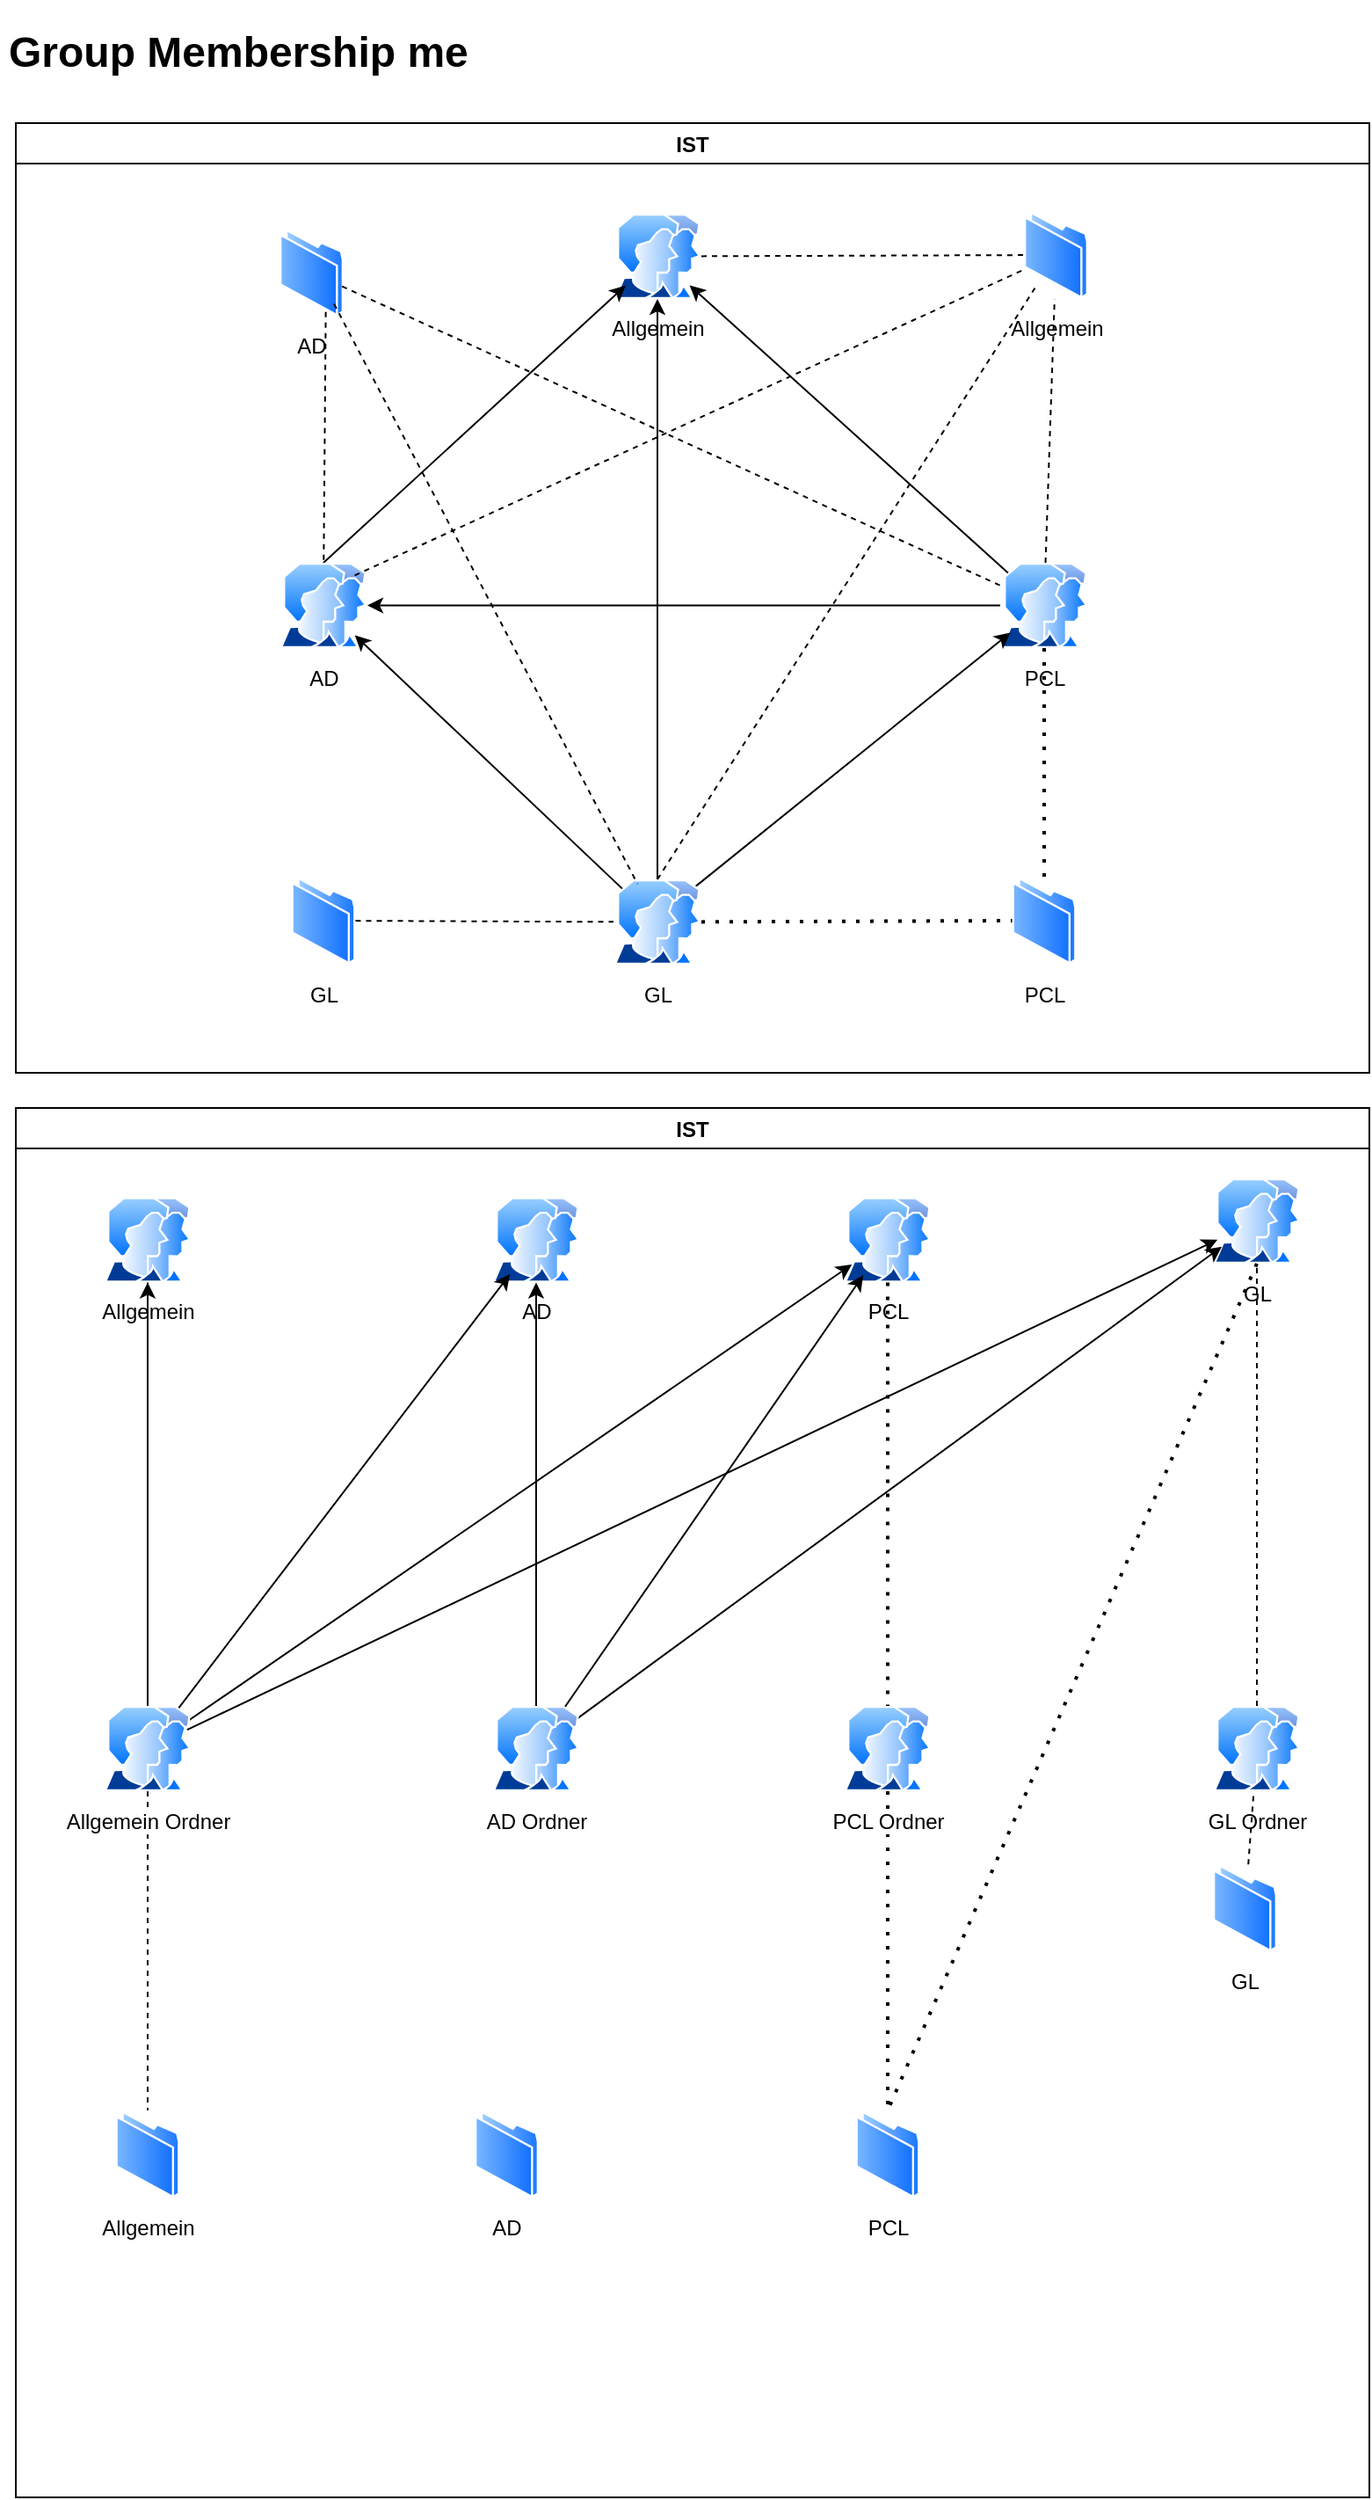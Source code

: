 <mxfile version="16.4.5" type="github">
  <diagram id="XMKOl0biVKWI42RTtHRF" name="Page-1">
    <mxGraphModel dx="1424" dy="789" grid="1" gridSize="10" guides="1" tooltips="1" connect="1" arrows="1" fold="1" page="1" pageScale="1" pageWidth="827" pageHeight="1169" math="0" shadow="0">
      <root>
        <mxCell id="0" />
        <mxCell id="1" parent="0" />
        <mxCell id="JzsrKP5LPSq8Ja_fr5tb-12" value="&lt;h1&gt;Group Membership me&lt;/h1&gt;" style="text;html=1;strokeColor=none;fillColor=none;spacing=5;spacingTop=-20;whiteSpace=wrap;overflow=hidden;rounded=0;" parent="1" vertex="1">
          <mxGeometry x="20" y="20" width="270" height="120" as="geometry" />
        </mxCell>
        <mxCell id="JzsrKP5LPSq8Ja_fr5tb-55" value="IST" style="swimlane;" parent="1" vertex="1">
          <mxGeometry x="29" y="640" width="770" height="790" as="geometry" />
        </mxCell>
        <mxCell id="JzsrKP5LPSq8Ja_fr5tb-14" value="AD" style="aspect=fixed;perimeter=ellipsePerimeter;html=1;align=center;shadow=0;dashed=0;spacingTop=3;image;image=img/lib/active_directory/folder.svg;" parent="JzsrKP5LPSq8Ja_fr5tb-55" vertex="1">
          <mxGeometry x="261" y="570" width="36.5" height="50" as="geometry" />
        </mxCell>
        <mxCell id="JzsrKP5LPSq8Ja_fr5tb-3" value="AD" style="aspect=fixed;perimeter=ellipsePerimeter;html=1;align=center;shadow=0;dashed=0;spacingTop=3;image;image=img/lib/active_directory/user_accounts.svg;" parent="JzsrKP5LPSq8Ja_fr5tb-55" vertex="1">
          <mxGeometry x="271" y="50.75" width="50" height="48.5" as="geometry" />
        </mxCell>
        <mxCell id="JzsrKP5LPSq8Ja_fr5tb-1" value="&lt;div&gt;Allgemein&lt;/div&gt;" style="aspect=fixed;perimeter=ellipsePerimeter;html=1;align=center;shadow=0;dashed=0;spacingTop=3;image;image=img/lib/active_directory/user_accounts.svg;" parent="JzsrKP5LPSq8Ja_fr5tb-55" vertex="1">
          <mxGeometry x="50" y="50.75" width="50" height="48.5" as="geometry" />
        </mxCell>
        <mxCell id="JzsrKP5LPSq8Ja_fr5tb-13" value="Allgemein" style="aspect=fixed;perimeter=ellipsePerimeter;html=1;align=center;shadow=0;dashed=0;spacingTop=3;image;image=img/lib/active_directory/folder.svg;" parent="JzsrKP5LPSq8Ja_fr5tb-55" vertex="1">
          <mxGeometry x="56.75" y="570" width="36.5" height="50" as="geometry" />
        </mxCell>
        <mxCell id="JzsrKP5LPSq8Ja_fr5tb-19" value="" style="endArrow=none;dashed=1;html=1;rounded=0;startArrow=none;" parent="JzsrKP5LPSq8Ja_fr5tb-55" source="Ohm8OhS-Vm-JdbQi1ejx-1" target="JzsrKP5LPSq8Ja_fr5tb-13" edge="1">
          <mxGeometry width="50" height="50" relative="1" as="geometry">
            <mxPoint x="179" y="230" as="sourcePoint" />
            <mxPoint x="229" y="180" as="targetPoint" />
          </mxGeometry>
        </mxCell>
        <mxCell id="JzsrKP5LPSq8Ja_fr5tb-4" value="GL" style="aspect=fixed;perimeter=ellipsePerimeter;html=1;align=center;shadow=0;dashed=0;spacingTop=3;image;image=img/lib/active_directory/user_accounts.svg;" parent="JzsrKP5LPSq8Ja_fr5tb-55" vertex="1">
          <mxGeometry x="681" y="40" width="50" height="48.5" as="geometry" />
        </mxCell>
        <mxCell id="JzsrKP5LPSq8Ja_fr5tb-2" value="&lt;div&gt;PCL&lt;/div&gt;" style="aspect=fixed;perimeter=ellipsePerimeter;html=1;align=center;shadow=0;dashed=0;spacingTop=3;image;image=img/lib/active_directory/user_accounts.svg;" parent="JzsrKP5LPSq8Ja_fr5tb-55" vertex="1">
          <mxGeometry x="471" y="50.75" width="50" height="48.5" as="geometry" />
        </mxCell>
        <mxCell id="JzsrKP5LPSq8Ja_fr5tb-16" value="GL" style="aspect=fixed;perimeter=ellipsePerimeter;html=1;align=center;shadow=0;dashed=0;spacingTop=3;image;image=img/lib/active_directory/folder.svg;" parent="JzsrKP5LPSq8Ja_fr5tb-55" vertex="1">
          <mxGeometry x="681" y="430" width="36.5" height="50" as="geometry" />
        </mxCell>
        <mxCell id="JzsrKP5LPSq8Ja_fr5tb-20" value="" style="endArrow=none;dashed=1;html=1;rounded=0;startArrow=none;" parent="JzsrKP5LPSq8Ja_fr5tb-55" source="Ohm8OhS-Vm-JdbQi1ejx-25" target="JzsrKP5LPSq8Ja_fr5tb-4" edge="1">
          <mxGeometry width="50" height="50" relative="1" as="geometry">
            <mxPoint x="620" y="219.25" as="sourcePoint" />
            <mxPoint x="670" y="169.25" as="targetPoint" />
          </mxGeometry>
        </mxCell>
        <mxCell id="JzsrKP5LPSq8Ja_fr5tb-15" value="PCL" style="aspect=fixed;perimeter=ellipsePerimeter;html=1;align=center;shadow=0;dashed=0;spacingTop=3;image;image=img/lib/active_directory/folder.svg;" parent="JzsrKP5LPSq8Ja_fr5tb-55" vertex="1">
          <mxGeometry x="477.75" y="570" width="36.5" height="50" as="geometry" />
        </mxCell>
        <mxCell id="JzsrKP5LPSq8Ja_fr5tb-23" value="" style="endArrow=none;dashed=1;html=1;dashPattern=1 3;strokeWidth=2;rounded=0;exitX=0.5;exitY=1;exitDx=0;exitDy=0;entryX=0.5;entryY=0;entryDx=0;entryDy=0;startArrow=none;" parent="JzsrKP5LPSq8Ja_fr5tb-55" source="Ohm8OhS-Vm-JdbQi1ejx-24" target="JzsrKP5LPSq8Ja_fr5tb-15" edge="1">
          <mxGeometry width="50" height="50" relative="1" as="geometry">
            <mxPoint x="220" y="230" as="sourcePoint" />
            <mxPoint x="270" y="180" as="targetPoint" />
          </mxGeometry>
        </mxCell>
        <mxCell id="JzsrKP5LPSq8Ja_fr5tb-28" value="" style="endArrow=none;dashed=1;html=1;dashPattern=1 3;strokeWidth=2;rounded=0;entryX=0.5;entryY=0;entryDx=0;entryDy=0;exitX=0.5;exitY=1;exitDx=0;exitDy=0;" parent="JzsrKP5LPSq8Ja_fr5tb-55" source="JzsrKP5LPSq8Ja_fr5tb-4" target="JzsrKP5LPSq8Ja_fr5tb-15" edge="1">
          <mxGeometry width="50" height="50" relative="1" as="geometry">
            <mxPoint x="595" y="308.5" as="sourcePoint" />
            <mxPoint x="595" y="420" as="targetPoint" />
          </mxGeometry>
        </mxCell>
        <mxCell id="Ohm8OhS-Vm-JdbQi1ejx-34" style="edgeStyle=none;rounded=0;orthogonalLoop=1;jettySize=auto;html=1;" edge="1" parent="JzsrKP5LPSq8Ja_fr5tb-55" source="Ohm8OhS-Vm-JdbQi1ejx-2" target="JzsrKP5LPSq8Ja_fr5tb-3">
          <mxGeometry relative="1" as="geometry" />
        </mxCell>
        <mxCell id="Ohm8OhS-Vm-JdbQi1ejx-35" style="edgeStyle=none;rounded=0;orthogonalLoop=1;jettySize=auto;html=1;" edge="1" parent="JzsrKP5LPSq8Ja_fr5tb-55" source="Ohm8OhS-Vm-JdbQi1ejx-2" target="JzsrKP5LPSq8Ja_fr5tb-2">
          <mxGeometry relative="1" as="geometry" />
        </mxCell>
        <mxCell id="Ohm8OhS-Vm-JdbQi1ejx-36" style="edgeStyle=none;rounded=0;orthogonalLoop=1;jettySize=auto;html=1;" edge="1" parent="JzsrKP5LPSq8Ja_fr5tb-55" source="Ohm8OhS-Vm-JdbQi1ejx-2" target="JzsrKP5LPSq8Ja_fr5tb-4">
          <mxGeometry relative="1" as="geometry" />
        </mxCell>
        <mxCell id="Ohm8OhS-Vm-JdbQi1ejx-2" value="&lt;div&gt;AD Ordner&lt;/div&gt;&lt;div&gt;&lt;br&gt;&lt;/div&gt;" style="aspect=fixed;perimeter=ellipsePerimeter;html=1;align=center;shadow=0;dashed=0;spacingTop=3;image;image=img/lib/active_directory/user_accounts.svg;" vertex="1" parent="JzsrKP5LPSq8Ja_fr5tb-55">
          <mxGeometry x="271" y="340" width="50" height="48.5" as="geometry" />
        </mxCell>
        <mxCell id="Ohm8OhS-Vm-JdbQi1ejx-30" style="rounded=0;orthogonalLoop=1;jettySize=auto;html=1;" edge="1" parent="JzsrKP5LPSq8Ja_fr5tb-55" source="Ohm8OhS-Vm-JdbQi1ejx-1" target="JzsrKP5LPSq8Ja_fr5tb-3">
          <mxGeometry relative="1" as="geometry" />
        </mxCell>
        <mxCell id="Ohm8OhS-Vm-JdbQi1ejx-31" style="edgeStyle=none;rounded=0;orthogonalLoop=1;jettySize=auto;html=1;" edge="1" parent="JzsrKP5LPSq8Ja_fr5tb-55" source="Ohm8OhS-Vm-JdbQi1ejx-1" target="JzsrKP5LPSq8Ja_fr5tb-1">
          <mxGeometry relative="1" as="geometry" />
        </mxCell>
        <mxCell id="Ohm8OhS-Vm-JdbQi1ejx-32" style="edgeStyle=none;rounded=0;orthogonalLoop=1;jettySize=auto;html=1;" edge="1" parent="JzsrKP5LPSq8Ja_fr5tb-55" source="Ohm8OhS-Vm-JdbQi1ejx-1" target="JzsrKP5LPSq8Ja_fr5tb-2">
          <mxGeometry relative="1" as="geometry" />
        </mxCell>
        <mxCell id="Ohm8OhS-Vm-JdbQi1ejx-33" style="edgeStyle=none;rounded=0;orthogonalLoop=1;jettySize=auto;html=1;" edge="1" parent="JzsrKP5LPSq8Ja_fr5tb-55" source="Ohm8OhS-Vm-JdbQi1ejx-1" target="JzsrKP5LPSq8Ja_fr5tb-4">
          <mxGeometry relative="1" as="geometry" />
        </mxCell>
        <mxCell id="Ohm8OhS-Vm-JdbQi1ejx-1" value="&lt;div&gt;Allgemein Ordner&lt;br&gt;&lt;/div&gt;" style="aspect=fixed;perimeter=ellipsePerimeter;html=1;align=center;shadow=0;dashed=0;spacingTop=3;image;image=img/lib/active_directory/user_accounts.svg;" vertex="1" parent="JzsrKP5LPSq8Ja_fr5tb-55">
          <mxGeometry x="50" y="340" width="50" height="48.5" as="geometry" />
        </mxCell>
        <mxCell id="Ohm8OhS-Vm-JdbQi1ejx-26" value="" style="endArrow=none;dashed=1;html=1;rounded=0;" edge="1" parent="JzsrKP5LPSq8Ja_fr5tb-55" source="JzsrKP5LPSq8Ja_fr5tb-1" target="Ohm8OhS-Vm-JdbQi1ejx-1">
          <mxGeometry width="50" height="50" relative="1" as="geometry">
            <mxPoint x="104" y="739.25" as="sourcePoint" />
            <mxPoint x="104" y="1288.5" as="targetPoint" />
          </mxGeometry>
        </mxCell>
        <mxCell id="Ohm8OhS-Vm-JdbQi1ejx-24" value="&lt;div&gt;PCL Ordner&lt;br&gt;&lt;/div&gt;" style="aspect=fixed;perimeter=ellipsePerimeter;html=1;align=center;shadow=0;dashed=0;spacingTop=3;image;image=img/lib/active_directory/user_accounts.svg;" vertex="1" parent="JzsrKP5LPSq8Ja_fr5tb-55">
          <mxGeometry x="471" y="340" width="50" height="48.5" as="geometry" />
        </mxCell>
        <mxCell id="Ohm8OhS-Vm-JdbQi1ejx-27" value="" style="endArrow=none;dashed=1;html=1;dashPattern=1 3;strokeWidth=2;rounded=0;exitX=0.5;exitY=1;exitDx=0;exitDy=0;entryX=0.5;entryY=0;entryDx=0;entryDy=0;" edge="1" parent="JzsrKP5LPSq8Ja_fr5tb-55" source="JzsrKP5LPSq8Ja_fr5tb-2" target="Ohm8OhS-Vm-JdbQi1ejx-24">
          <mxGeometry width="50" height="50" relative="1" as="geometry">
            <mxPoint x="525" y="739.25" as="sourcePoint" />
            <mxPoint x="518.25" y="1070" as="targetPoint" />
          </mxGeometry>
        </mxCell>
        <mxCell id="Ohm8OhS-Vm-JdbQi1ejx-25" value="&lt;div&gt;GL Ordner&lt;/div&gt;" style="aspect=fixed;perimeter=ellipsePerimeter;html=1;align=center;shadow=0;dashed=0;spacingTop=3;image;image=img/lib/active_directory/user_accounts.svg;" vertex="1" parent="JzsrKP5LPSq8Ja_fr5tb-55">
          <mxGeometry x="681" y="340" width="50" height="48.5" as="geometry" />
        </mxCell>
        <mxCell id="Ohm8OhS-Vm-JdbQi1ejx-28" value="" style="endArrow=none;dashed=1;html=1;rounded=0;" edge="1" parent="JzsrKP5LPSq8Ja_fr5tb-55" source="JzsrKP5LPSq8Ja_fr5tb-16" target="Ohm8OhS-Vm-JdbQi1ejx-25">
          <mxGeometry width="50" height="50" relative="1" as="geometry">
            <mxPoint x="728.66" y="1070.006" as="sourcePoint" />
            <mxPoint x="734.627" y="728.497" as="targetPoint" />
          </mxGeometry>
        </mxCell>
        <mxCell id="JzsrKP5LPSq8Ja_fr5tb-83" value="&lt;div&gt;Allgemein&lt;/div&gt;" style="aspect=fixed;perimeter=ellipsePerimeter;html=1;align=center;shadow=0;dashed=0;spacingTop=3;image;image=img/lib/active_directory/user_accounts.svg;" parent="1" vertex="1">
          <mxGeometry x="369" y="131.5" width="50" height="48.5" as="geometry" />
        </mxCell>
        <mxCell id="JzsrKP5LPSq8Ja_fr5tb-84" style="edgeStyle=none;rounded=0;orthogonalLoop=1;jettySize=auto;html=1;" parent="1" source="JzsrKP5LPSq8Ja_fr5tb-86" target="JzsrKP5LPSq8Ja_fr5tb-83" edge="1">
          <mxGeometry relative="1" as="geometry" />
        </mxCell>
        <mxCell id="JzsrKP5LPSq8Ja_fr5tb-85" style="edgeStyle=none;rounded=0;orthogonalLoop=1;jettySize=auto;html=1;" parent="1" source="JzsrKP5LPSq8Ja_fr5tb-86" target="JzsrKP5LPSq8Ja_fr5tb-88" edge="1">
          <mxGeometry relative="1" as="geometry" />
        </mxCell>
        <mxCell id="JzsrKP5LPSq8Ja_fr5tb-86" value="&lt;div&gt;PCL&lt;/div&gt;" style="aspect=fixed;perimeter=ellipsePerimeter;html=1;align=center;shadow=0;dashed=0;spacingTop=3;image;image=img/lib/active_directory/user_accounts.svg;" parent="1" vertex="1">
          <mxGeometry x="589" y="330" width="50" height="48.5" as="geometry" />
        </mxCell>
        <mxCell id="JzsrKP5LPSq8Ja_fr5tb-87" style="rounded=0;orthogonalLoop=1;jettySize=auto;html=1;exitX=0.5;exitY=0;exitDx=0;exitDy=0;" parent="1" source="JzsrKP5LPSq8Ja_fr5tb-88" target="JzsrKP5LPSq8Ja_fr5tb-83" edge="1">
          <mxGeometry relative="1" as="geometry" />
        </mxCell>
        <mxCell id="JzsrKP5LPSq8Ja_fr5tb-88" value="AD" style="aspect=fixed;perimeter=ellipsePerimeter;html=1;align=center;shadow=0;dashed=0;spacingTop=3;image;image=img/lib/active_directory/user_accounts.svg;" parent="1" vertex="1">
          <mxGeometry x="179" y="330" width="50" height="48.5" as="geometry" />
        </mxCell>
        <mxCell id="JzsrKP5LPSq8Ja_fr5tb-89" style="rounded=0;orthogonalLoop=1;jettySize=auto;html=1;" parent="1" source="JzsrKP5LPSq8Ja_fr5tb-92" target="JzsrKP5LPSq8Ja_fr5tb-83" edge="1">
          <mxGeometry relative="1" as="geometry" />
        </mxCell>
        <mxCell id="JzsrKP5LPSq8Ja_fr5tb-90" style="edgeStyle=none;rounded=0;orthogonalLoop=1;jettySize=auto;html=1;" parent="1" source="JzsrKP5LPSq8Ja_fr5tb-92" target="JzsrKP5LPSq8Ja_fr5tb-88" edge="1">
          <mxGeometry relative="1" as="geometry" />
        </mxCell>
        <mxCell id="JzsrKP5LPSq8Ja_fr5tb-91" style="edgeStyle=none;rounded=0;orthogonalLoop=1;jettySize=auto;html=1;exitX=1;exitY=0;exitDx=0;exitDy=0;" parent="1" source="JzsrKP5LPSq8Ja_fr5tb-92" target="JzsrKP5LPSq8Ja_fr5tb-86" edge="1">
          <mxGeometry relative="1" as="geometry" />
        </mxCell>
        <mxCell id="JzsrKP5LPSq8Ja_fr5tb-92" value="GL" style="aspect=fixed;perimeter=ellipsePerimeter;html=1;align=center;shadow=0;dashed=0;spacingTop=3;image;image=img/lib/active_directory/user_accounts.svg;" parent="1" vertex="1">
          <mxGeometry x="369" y="510" width="50" height="48.5" as="geometry" />
        </mxCell>
        <mxCell id="JzsrKP5LPSq8Ja_fr5tb-93" value="Allgemein" style="aspect=fixed;perimeter=ellipsePerimeter;html=1;align=center;shadow=0;dashed=0;spacingTop=3;image;image=img/lib/active_directory/folder.svg;" parent="1" vertex="1">
          <mxGeometry x="602.5" y="130" width="36.5" height="50" as="geometry" />
        </mxCell>
        <mxCell id="JzsrKP5LPSq8Ja_fr5tb-94" value="AD" style="aspect=fixed;perimeter=ellipsePerimeter;html=1;align=center;shadow=0;dashed=0;spacingTop=3;image;image=img/lib/active_directory/folder.svg;" parent="1" vertex="1">
          <mxGeometry x="179" y="140" width="36.5" height="50" as="geometry" />
        </mxCell>
        <mxCell id="JzsrKP5LPSq8Ja_fr5tb-95" value="PCL" style="aspect=fixed;perimeter=ellipsePerimeter;html=1;align=center;shadow=0;dashed=0;spacingTop=3;image;image=img/lib/active_directory/folder.svg;" parent="1" vertex="1">
          <mxGeometry x="595.75" y="508.5" width="36.5" height="50" as="geometry" />
        </mxCell>
        <mxCell id="JzsrKP5LPSq8Ja_fr5tb-96" value="GL" style="aspect=fixed;perimeter=ellipsePerimeter;html=1;align=center;shadow=0;dashed=0;spacingTop=3;image;image=img/lib/active_directory/folder.svg;" parent="1" vertex="1">
          <mxGeometry x="185.75" y="508.5" width="36.5" height="50" as="geometry" />
        </mxCell>
        <mxCell id="JzsrKP5LPSq8Ja_fr5tb-97" value="" style="endArrow=none;dashed=1;html=1;rounded=0;" parent="1" source="JzsrKP5LPSq8Ja_fr5tb-83" target="JzsrKP5LPSq8Ja_fr5tb-93" edge="1">
          <mxGeometry width="50" height="50" relative="1" as="geometry">
            <mxPoint x="409" y="310" as="sourcePoint" />
            <mxPoint x="459" y="260" as="targetPoint" />
          </mxGeometry>
        </mxCell>
        <mxCell id="JzsrKP5LPSq8Ja_fr5tb-98" value="" style="endArrow=none;dashed=1;html=1;rounded=0;" parent="1" source="JzsrKP5LPSq8Ja_fr5tb-96" target="JzsrKP5LPSq8Ja_fr5tb-92" edge="1">
          <mxGeometry width="50" height="50" relative="1" as="geometry">
            <mxPoint x="409" y="310" as="sourcePoint" />
            <mxPoint x="459" y="260" as="targetPoint" />
          </mxGeometry>
        </mxCell>
        <mxCell id="JzsrKP5LPSq8Ja_fr5tb-99" value="" style="endArrow=none;dashed=1;html=1;rounded=0;exitX=0.75;exitY=1;exitDx=0;exitDy=0;" parent="1" source="JzsrKP5LPSq8Ja_fr5tb-94" target="JzsrKP5LPSq8Ja_fr5tb-88" edge="1">
          <mxGeometry width="50" height="50" relative="1" as="geometry">
            <mxPoint x="409" y="310" as="sourcePoint" />
            <mxPoint x="459" y="260" as="targetPoint" />
          </mxGeometry>
        </mxCell>
        <mxCell id="JzsrKP5LPSq8Ja_fr5tb-100" value="" style="endArrow=none;dashed=1;html=1;dashPattern=1 3;strokeWidth=2;rounded=0;exitX=0.5;exitY=1;exitDx=0;exitDy=0;entryX=0.5;entryY=0;entryDx=0;entryDy=0;" parent="1" source="JzsrKP5LPSq8Ja_fr5tb-86" target="JzsrKP5LPSq8Ja_fr5tb-95" edge="1">
          <mxGeometry width="50" height="50" relative="1" as="geometry">
            <mxPoint x="409" y="310" as="sourcePoint" />
            <mxPoint x="459" y="260" as="targetPoint" />
          </mxGeometry>
        </mxCell>
        <mxCell id="JzsrKP5LPSq8Ja_fr5tb-101" value="" style="endArrow=none;dashed=1;html=1;rounded=0;exitX=1;exitY=0;exitDx=0;exitDy=0;" parent="1" source="JzsrKP5LPSq8Ja_fr5tb-88" target="JzsrKP5LPSq8Ja_fr5tb-93" edge="1">
          <mxGeometry width="50" height="50" relative="1" as="geometry">
            <mxPoint x="409" y="360" as="sourcePoint" />
            <mxPoint x="459" y="310" as="targetPoint" />
          </mxGeometry>
        </mxCell>
        <mxCell id="JzsrKP5LPSq8Ja_fr5tb-102" value="" style="endArrow=none;dashed=1;html=1;rounded=0;exitX=0.5;exitY=0;exitDx=0;exitDy=0;" parent="1" source="JzsrKP5LPSq8Ja_fr5tb-92" target="JzsrKP5LPSq8Ja_fr5tb-93" edge="1">
          <mxGeometry width="50" height="50" relative="1" as="geometry">
            <mxPoint x="231.769" y="347.192" as="sourcePoint" />
            <mxPoint x="574.134" y="173.677" as="targetPoint" />
          </mxGeometry>
        </mxCell>
        <mxCell id="JzsrKP5LPSq8Ja_fr5tb-103" value="" style="endArrow=none;dashed=1;html=1;rounded=0;" parent="1" source="JzsrKP5LPSq8Ja_fr5tb-86" target="JzsrKP5LPSq8Ja_fr5tb-93" edge="1">
          <mxGeometry width="50" height="50" relative="1" as="geometry">
            <mxPoint x="404" y="520" as="sourcePoint" />
            <mxPoint x="584.134" y="183.677" as="targetPoint" />
          </mxGeometry>
        </mxCell>
        <mxCell id="JzsrKP5LPSq8Ja_fr5tb-104" value="" style="endArrow=none;dashed=1;html=1;dashPattern=1 3;strokeWidth=2;rounded=0;entryX=0;entryY=0.5;entryDx=0;entryDy=0;" parent="1" source="JzsrKP5LPSq8Ja_fr5tb-92" target="JzsrKP5LPSq8Ja_fr5tb-95" edge="1">
          <mxGeometry width="50" height="50" relative="1" as="geometry">
            <mxPoint x="624" y="388.5" as="sourcePoint" />
            <mxPoint x="624" y="500" as="targetPoint" />
          </mxGeometry>
        </mxCell>
        <mxCell id="JzsrKP5LPSq8Ja_fr5tb-105" value="" style="endArrow=none;dashed=1;html=1;rounded=0;exitX=1;exitY=1;exitDx=0;exitDy=0;" parent="1" source="JzsrKP5LPSq8Ja_fr5tb-94" target="JzsrKP5LPSq8Ja_fr5tb-92" edge="1">
          <mxGeometry width="50" height="50" relative="1" as="geometry">
            <mxPoint x="231.769" y="347.192" as="sourcePoint" />
            <mxPoint x="613.439" y="172.916" as="targetPoint" />
          </mxGeometry>
        </mxCell>
        <mxCell id="JzsrKP5LPSq8Ja_fr5tb-106" value="" style="endArrow=none;dashed=1;html=1;rounded=0;" parent="1" source="JzsrKP5LPSq8Ja_fr5tb-94" target="JzsrKP5LPSq8Ja_fr5tb-86" edge="1">
          <mxGeometry width="50" height="50" relative="1" as="geometry">
            <mxPoint x="220.065" y="192.799" as="sourcePoint" />
            <mxPoint x="392.718" y="522.61" as="targetPoint" />
          </mxGeometry>
        </mxCell>
        <mxCell id="JzsrKP5LPSq8Ja_fr5tb-107" value="IST" style="swimlane;" parent="1" vertex="1">
          <mxGeometry x="29" y="80" width="770" height="540" as="geometry" />
        </mxCell>
      </root>
    </mxGraphModel>
  </diagram>
</mxfile>
